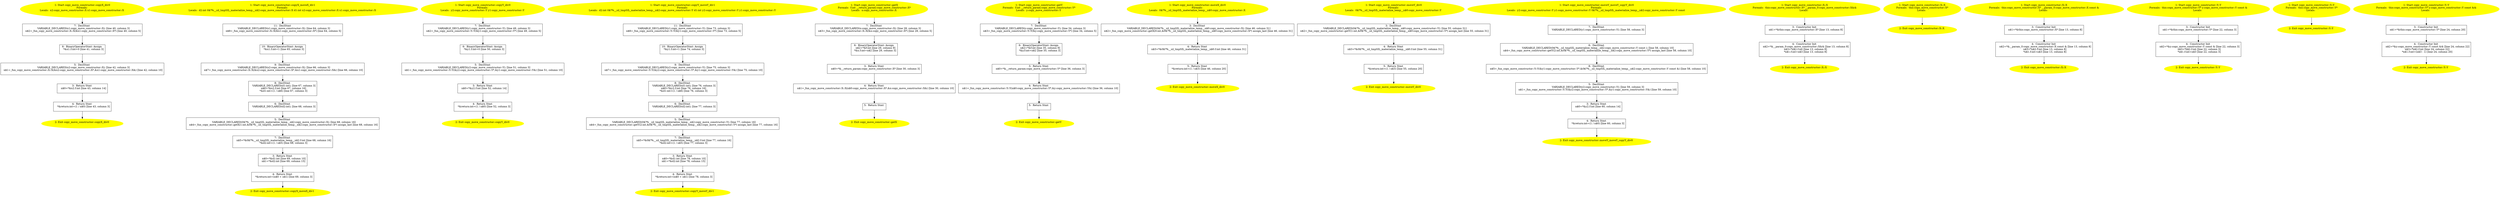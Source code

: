 /* @generated */
digraph cfg {
"copyX_div0#copy_move_constructor#7555826423954612298.1fd45599e2fc3ce471d7d474aa615bcb_1" [label="1: Start copy_move_constructor::copyX_div0\nFormals: \nLocals:  x2:copy_move_constructor::X x1:copy_move_constructor::X \n  " color=yellow style=filled]
	

	 "copyX_div0#copy_move_constructor#7555826423954612298.1fd45599e2fc3ce471d7d474aa615bcb_1" -> "copyX_div0#copy_move_constructor#7555826423954612298.1fd45599e2fc3ce471d7d474aa615bcb_7" ;
"copyX_div0#copy_move_constructor#7555826423954612298.1fd45599e2fc3ce471d7d474aa615bcb_2" [label="2: Exit copy_move_constructor::copyX_div0 \n  " color=yellow style=filled]
	

"copyX_div0#copy_move_constructor#7555826423954612298.1fd45599e2fc3ce471d7d474aa615bcb_3" [label="3:  Return Stmt \n   n$0=*&x2.f:int [line 43, column 14]\n " shape="box"]
	

	 "copyX_div0#copy_move_constructor#7555826423954612298.1fd45599e2fc3ce471d7d474aa615bcb_3" -> "copyX_div0#copy_move_constructor#7555826423954612298.1fd45599e2fc3ce471d7d474aa615bcb_4" ;
"copyX_div0#copy_move_constructor#7555826423954612298.1fd45599e2fc3ce471d7d474aa615bcb_4" [label="4:  Return Stmt \n   *&return:int=(1 / n$0) [line 43, column 3]\n " shape="box"]
	

	 "copyX_div0#copy_move_constructor#7555826423954612298.1fd45599e2fc3ce471d7d474aa615bcb_4" -> "copyX_div0#copy_move_constructor#7555826423954612298.1fd45599e2fc3ce471d7d474aa615bcb_2" ;
"copyX_div0#copy_move_constructor#7555826423954612298.1fd45599e2fc3ce471d7d474aa615bcb_5" [label="5:  DeclStmt \n   VARIABLE_DECLARED(x2:copy_move_constructor::X); [line 42, column 3]\n  n$1=_fun_copy_move_constructor::X::X(&x2:copy_move_constructor::X*,&x1:copy_move_constructor::X&) [line 42, column 10]\n " shape="box"]
	

	 "copyX_div0#copy_move_constructor#7555826423954612298.1fd45599e2fc3ce471d7d474aa615bcb_5" -> "copyX_div0#copy_move_constructor#7555826423954612298.1fd45599e2fc3ce471d7d474aa615bcb_3" ;
"copyX_div0#copy_move_constructor#7555826423954612298.1fd45599e2fc3ce471d7d474aa615bcb_6" [label="6:  BinaryOperatorStmt: Assign \n   *&x1.f:int=0 [line 41, column 3]\n " shape="box"]
	

	 "copyX_div0#copy_move_constructor#7555826423954612298.1fd45599e2fc3ce471d7d474aa615bcb_6" -> "copyX_div0#copy_move_constructor#7555826423954612298.1fd45599e2fc3ce471d7d474aa615bcb_5" ;
"copyX_div0#copy_move_constructor#7555826423954612298.1fd45599e2fc3ce471d7d474aa615bcb_7" [label="7:  DeclStmt \n   VARIABLE_DECLARED(x1:copy_move_constructor::X); [line 40, column 3]\n  n$2=_fun_copy_move_constructor::X::X(&x1:copy_move_constructor::X*) [line 40, column 5]\n " shape="box"]
	

	 "copyX_div0#copy_move_constructor#7555826423954612298.1fd45599e2fc3ce471d7d474aa615bcb_7" -> "copyX_div0#copy_move_constructor#7555826423954612298.1fd45599e2fc3ce471d7d474aa615bcb_6" ;
"copyX_moveX_div1#copy_move_constructor#6853813819184662211.00e91897e7d9fcfa93de911bba9a1399_1" [label="1: Start copy_move_constructor::copyX_moveX_div1\nFormals: \nLocals:  d2:int 0$?%__sil_tmpSIL_materialize_temp__n$2:copy_move_constructor::X d1:int x2:copy_move_constructor::X x1:copy_move_constructor::X \n  " color=yellow style=filled]
	

	 "copyX_moveX_div1#copy_move_constructor#6853813819184662211.00e91897e7d9fcfa93de911bba9a1399_1" -> "copyX_moveX_div1#copy_move_constructor#6853813819184662211.00e91897e7d9fcfa93de911bba9a1399_11" ;
"copyX_moveX_div1#copy_move_constructor#6853813819184662211.00e91897e7d9fcfa93de911bba9a1399_2" [label="2: Exit copy_move_constructor::copyX_moveX_div1 \n  " color=yellow style=filled]
	

"copyX_moveX_div1#copy_move_constructor#6853813819184662211.00e91897e7d9fcfa93de911bba9a1399_3" [label="3:  Return Stmt \n   n$0=*&d1:int [line 69, column 10]\n  n$1=*&d2:int [line 69, column 15]\n " shape="box"]
	

	 "copyX_moveX_div1#copy_move_constructor#6853813819184662211.00e91897e7d9fcfa93de911bba9a1399_3" -> "copyX_moveX_div1#copy_move_constructor#6853813819184662211.00e91897e7d9fcfa93de911bba9a1399_4" ;
"copyX_moveX_div1#copy_move_constructor#6853813819184662211.00e91897e7d9fcfa93de911bba9a1399_4" [label="4:  Return Stmt \n   *&return:int=(n$0 + n$1) [line 69, column 3]\n " shape="box"]
	

	 "copyX_moveX_div1#copy_move_constructor#6853813819184662211.00e91897e7d9fcfa93de911bba9a1399_4" -> "copyX_moveX_div1#copy_move_constructor#6853813819184662211.00e91897e7d9fcfa93de911bba9a1399_2" ;
"copyX_moveX_div1#copy_move_constructor#6853813819184662211.00e91897e7d9fcfa93de911bba9a1399_5" [label="5:  DeclStmt \n   VARIABLE_DECLARED(0$?%__sil_tmpSIL_materialize_temp__n$2:copy_move_constructor::X); [line 68, column 16]\n  n$4=_fun_copy_move_constructor::getX(1:int,&0$?%__sil_tmpSIL_materialize_temp__n$2:copy_move_constructor::X*) assign_last [line 68, column 16]\n " shape="box"]
	

	 "copyX_moveX_div1#copy_move_constructor#6853813819184662211.00e91897e7d9fcfa93de911bba9a1399_5" -> "copyX_moveX_div1#copy_move_constructor#6853813819184662211.00e91897e7d9fcfa93de911bba9a1399_7" ;
"copyX_moveX_div1#copy_move_constructor#6853813819184662211.00e91897e7d9fcfa93de911bba9a1399_6" [label="6:  DeclStmt \n   VARIABLE_DECLARED(d2:int); [line 68, column 3]\n " shape="box"]
	

	 "copyX_moveX_div1#copy_move_constructor#6853813819184662211.00e91897e7d9fcfa93de911bba9a1399_6" -> "copyX_moveX_div1#copy_move_constructor#6853813819184662211.00e91897e7d9fcfa93de911bba9a1399_5" ;
"copyX_moveX_div1#copy_move_constructor#6853813819184662211.00e91897e7d9fcfa93de911bba9a1399_7" [label="7:  DeclStmt \n   n$5=*&0$?%__sil_tmpSIL_materialize_temp__n$2.f:int [line 68, column 16]\n  *&d2:int=(1 / n$5) [line 68, column 3]\n " shape="box"]
	

	 "copyX_moveX_div1#copy_move_constructor#6853813819184662211.00e91897e7d9fcfa93de911bba9a1399_7" -> "copyX_moveX_div1#copy_move_constructor#6853813819184662211.00e91897e7d9fcfa93de911bba9a1399_3" ;
"copyX_moveX_div1#copy_move_constructor#6853813819184662211.00e91897e7d9fcfa93de911bba9a1399_8" [label="8:  DeclStmt \n   VARIABLE_DECLARED(d1:int); [line 67, column 3]\n  n$6=*&x2.f:int [line 67, column 16]\n  *&d1:int=(1 / n$6) [line 67, column 3]\n " shape="box"]
	

	 "copyX_moveX_div1#copy_move_constructor#6853813819184662211.00e91897e7d9fcfa93de911bba9a1399_8" -> "copyX_moveX_div1#copy_move_constructor#6853813819184662211.00e91897e7d9fcfa93de911bba9a1399_6" ;
"copyX_moveX_div1#copy_move_constructor#6853813819184662211.00e91897e7d9fcfa93de911bba9a1399_9" [label="9:  DeclStmt \n   VARIABLE_DECLARED(x2:copy_move_constructor::X); [line 66, column 3]\n  n$7=_fun_copy_move_constructor::X::X(&x2:copy_move_constructor::X*,&x1:copy_move_constructor::X&) [line 66, column 10]\n " shape="box"]
	

	 "copyX_moveX_div1#copy_move_constructor#6853813819184662211.00e91897e7d9fcfa93de911bba9a1399_9" -> "copyX_moveX_div1#copy_move_constructor#6853813819184662211.00e91897e7d9fcfa93de911bba9a1399_8" ;
"copyX_moveX_div1#copy_move_constructor#6853813819184662211.00e91897e7d9fcfa93de911bba9a1399_10" [label="10:  BinaryOperatorStmt: Assign \n   *&x1.f:int=1 [line 65, column 3]\n " shape="box"]
	

	 "copyX_moveX_div1#copy_move_constructor#6853813819184662211.00e91897e7d9fcfa93de911bba9a1399_10" -> "copyX_moveX_div1#copy_move_constructor#6853813819184662211.00e91897e7d9fcfa93de911bba9a1399_9" ;
"copyX_moveX_div1#copy_move_constructor#6853813819184662211.00e91897e7d9fcfa93de911bba9a1399_11" [label="11:  DeclStmt \n   VARIABLE_DECLARED(x1:copy_move_constructor::X); [line 64, column 3]\n  n$8=_fun_copy_move_constructor::X::X(&x1:copy_move_constructor::X*) [line 64, column 5]\n " shape="box"]
	

	 "copyX_moveX_div1#copy_move_constructor#6853813819184662211.00e91897e7d9fcfa93de911bba9a1399_11" -> "copyX_moveX_div1#copy_move_constructor#6853813819184662211.00e91897e7d9fcfa93de911bba9a1399_10" ;
"copyY_div0#copy_move_constructor#17079397845524781987.61211209ec1f961073f3adafcd080bfb_1" [label="1: Start copy_move_constructor::copyY_div0\nFormals: \nLocals:  y2:copy_move_constructor::Y y1:copy_move_constructor::Y \n  " color=yellow style=filled]
	

	 "copyY_div0#copy_move_constructor#17079397845524781987.61211209ec1f961073f3adafcd080bfb_1" -> "copyY_div0#copy_move_constructor#17079397845524781987.61211209ec1f961073f3adafcd080bfb_7" ;
"copyY_div0#copy_move_constructor#17079397845524781987.61211209ec1f961073f3adafcd080bfb_2" [label="2: Exit copy_move_constructor::copyY_div0 \n  " color=yellow style=filled]
	

"copyY_div0#copy_move_constructor#17079397845524781987.61211209ec1f961073f3adafcd080bfb_3" [label="3:  Return Stmt \n   n$0=*&y2.f:int [line 52, column 14]\n " shape="box"]
	

	 "copyY_div0#copy_move_constructor#17079397845524781987.61211209ec1f961073f3adafcd080bfb_3" -> "copyY_div0#copy_move_constructor#17079397845524781987.61211209ec1f961073f3adafcd080bfb_4" ;
"copyY_div0#copy_move_constructor#17079397845524781987.61211209ec1f961073f3adafcd080bfb_4" [label="4:  Return Stmt \n   *&return:int=(1 / n$0) [line 52, column 3]\n " shape="box"]
	

	 "copyY_div0#copy_move_constructor#17079397845524781987.61211209ec1f961073f3adafcd080bfb_4" -> "copyY_div0#copy_move_constructor#17079397845524781987.61211209ec1f961073f3adafcd080bfb_2" ;
"copyY_div0#copy_move_constructor#17079397845524781987.61211209ec1f961073f3adafcd080bfb_5" [label="5:  DeclStmt \n   VARIABLE_DECLARED(y2:copy_move_constructor::Y); [line 51, column 3]\n  n$1=_fun_copy_move_constructor::Y::Y(&y2:copy_move_constructor::Y*,&y1:copy_move_constructor::Y&) [line 51, column 10]\n " shape="box"]
	

	 "copyY_div0#copy_move_constructor#17079397845524781987.61211209ec1f961073f3adafcd080bfb_5" -> "copyY_div0#copy_move_constructor#17079397845524781987.61211209ec1f961073f3adafcd080bfb_3" ;
"copyY_div0#copy_move_constructor#17079397845524781987.61211209ec1f961073f3adafcd080bfb_6" [label="6:  BinaryOperatorStmt: Assign \n   *&y1.f:int=0 [line 50, column 3]\n " shape="box"]
	

	 "copyY_div0#copy_move_constructor#17079397845524781987.61211209ec1f961073f3adafcd080bfb_6" -> "copyY_div0#copy_move_constructor#17079397845524781987.61211209ec1f961073f3adafcd080bfb_5" ;
"copyY_div0#copy_move_constructor#17079397845524781987.61211209ec1f961073f3adafcd080bfb_7" [label="7:  DeclStmt \n   VARIABLE_DECLARED(y1:copy_move_constructor::Y); [line 49, column 3]\n  n$2=_fun_copy_move_constructor::Y::Y(&y1:copy_move_constructor::Y*) [line 49, column 5]\n " shape="box"]
	

	 "copyY_div0#copy_move_constructor#17079397845524781987.61211209ec1f961073f3adafcd080bfb_7" -> "copyY_div0#copy_move_constructor#17079397845524781987.61211209ec1f961073f3adafcd080bfb_6" ;
"copyY_moveY_div1#copy_move_constructor#5827233588222911615.5716e8b7acbd3ff43f18c7c5954c6565_1" [label="1: Start copy_move_constructor::copyY_moveY_div1\nFormals: \nLocals:  d2:int 0$?%__sil_tmpSIL_materialize_temp__n$2:copy_move_constructor::Y d1:int y2:copy_move_constructor::Y y1:copy_move_constructor::Y \n  " color=yellow style=filled]
	

	 "copyY_moveY_div1#copy_move_constructor#5827233588222911615.5716e8b7acbd3ff43f18c7c5954c6565_1" -> "copyY_moveY_div1#copy_move_constructor#5827233588222911615.5716e8b7acbd3ff43f18c7c5954c6565_11" ;
"copyY_moveY_div1#copy_move_constructor#5827233588222911615.5716e8b7acbd3ff43f18c7c5954c6565_2" [label="2: Exit copy_move_constructor::copyY_moveY_div1 \n  " color=yellow style=filled]
	

"copyY_moveY_div1#copy_move_constructor#5827233588222911615.5716e8b7acbd3ff43f18c7c5954c6565_3" [label="3:  Return Stmt \n   n$0=*&d1:int [line 78, column 10]\n  n$1=*&d2:int [line 78, column 15]\n " shape="box"]
	

	 "copyY_moveY_div1#copy_move_constructor#5827233588222911615.5716e8b7acbd3ff43f18c7c5954c6565_3" -> "copyY_moveY_div1#copy_move_constructor#5827233588222911615.5716e8b7acbd3ff43f18c7c5954c6565_4" ;
"copyY_moveY_div1#copy_move_constructor#5827233588222911615.5716e8b7acbd3ff43f18c7c5954c6565_4" [label="4:  Return Stmt \n   *&return:int=(n$0 + n$1) [line 78, column 3]\n " shape="box"]
	

	 "copyY_moveY_div1#copy_move_constructor#5827233588222911615.5716e8b7acbd3ff43f18c7c5954c6565_4" -> "copyY_moveY_div1#copy_move_constructor#5827233588222911615.5716e8b7acbd3ff43f18c7c5954c6565_2" ;
"copyY_moveY_div1#copy_move_constructor#5827233588222911615.5716e8b7acbd3ff43f18c7c5954c6565_5" [label="5:  DeclStmt \n   VARIABLE_DECLARED(0$?%__sil_tmpSIL_materialize_temp__n$2:copy_move_constructor::Y); [line 77, column 16]\n  n$4=_fun_copy_move_constructor::getY(2:int,&0$?%__sil_tmpSIL_materialize_temp__n$2:copy_move_constructor::Y*) assign_last [line 77, column 16]\n " shape="box"]
	

	 "copyY_moveY_div1#copy_move_constructor#5827233588222911615.5716e8b7acbd3ff43f18c7c5954c6565_5" -> "copyY_moveY_div1#copy_move_constructor#5827233588222911615.5716e8b7acbd3ff43f18c7c5954c6565_7" ;
"copyY_moveY_div1#copy_move_constructor#5827233588222911615.5716e8b7acbd3ff43f18c7c5954c6565_6" [label="6:  DeclStmt \n   VARIABLE_DECLARED(d2:int); [line 77, column 3]\n " shape="box"]
	

	 "copyY_moveY_div1#copy_move_constructor#5827233588222911615.5716e8b7acbd3ff43f18c7c5954c6565_6" -> "copyY_moveY_div1#copy_move_constructor#5827233588222911615.5716e8b7acbd3ff43f18c7c5954c6565_5" ;
"copyY_moveY_div1#copy_move_constructor#5827233588222911615.5716e8b7acbd3ff43f18c7c5954c6565_7" [label="7:  DeclStmt \n   n$5=*&0$?%__sil_tmpSIL_materialize_temp__n$2.f:int [line 77, column 16]\n  *&d2:int=(1 / n$5) [line 77, column 3]\n " shape="box"]
	

	 "copyY_moveY_div1#copy_move_constructor#5827233588222911615.5716e8b7acbd3ff43f18c7c5954c6565_7" -> "copyY_moveY_div1#copy_move_constructor#5827233588222911615.5716e8b7acbd3ff43f18c7c5954c6565_3" ;
"copyY_moveY_div1#copy_move_constructor#5827233588222911615.5716e8b7acbd3ff43f18c7c5954c6565_8" [label="8:  DeclStmt \n   VARIABLE_DECLARED(d1:int); [line 76, column 3]\n  n$6=*&y2.f:int [line 76, column 16]\n  *&d1:int=(1 / n$6) [line 76, column 3]\n " shape="box"]
	

	 "copyY_moveY_div1#copy_move_constructor#5827233588222911615.5716e8b7acbd3ff43f18c7c5954c6565_8" -> "copyY_moveY_div1#copy_move_constructor#5827233588222911615.5716e8b7acbd3ff43f18c7c5954c6565_6" ;
"copyY_moveY_div1#copy_move_constructor#5827233588222911615.5716e8b7acbd3ff43f18c7c5954c6565_9" [label="9:  DeclStmt \n   VARIABLE_DECLARED(y2:copy_move_constructor::Y); [line 75, column 3]\n  n$7=_fun_copy_move_constructor::Y::Y(&y2:copy_move_constructor::Y*,&y1:copy_move_constructor::Y&) [line 75, column 10]\n " shape="box"]
	

	 "copyY_moveY_div1#copy_move_constructor#5827233588222911615.5716e8b7acbd3ff43f18c7c5954c6565_9" -> "copyY_moveY_div1#copy_move_constructor#5827233588222911615.5716e8b7acbd3ff43f18c7c5954c6565_8" ;
"copyY_moveY_div1#copy_move_constructor#5827233588222911615.5716e8b7acbd3ff43f18c7c5954c6565_10" [label="10:  BinaryOperatorStmt: Assign \n   *&y1.f:int=1 [line 74, column 3]\n " shape="box"]
	

	 "copyY_moveY_div1#copy_move_constructor#5827233588222911615.5716e8b7acbd3ff43f18c7c5954c6565_10" -> "copyY_moveY_div1#copy_move_constructor#5827233588222911615.5716e8b7acbd3ff43f18c7c5954c6565_9" ;
"copyY_moveY_div1#copy_move_constructor#5827233588222911615.5716e8b7acbd3ff43f18c7c5954c6565_11" [label="11:  DeclStmt \n   VARIABLE_DECLARED(y1:copy_move_constructor::Y); [line 73, column 3]\n  n$8=_fun_copy_move_constructor::Y::Y(&y1:copy_move_constructor::Y*) [line 73, column 5]\n " shape="box"]
	

	 "copyY_moveY_div1#copy_move_constructor#5827233588222911615.5716e8b7acbd3ff43f18c7c5954c6565_11" -> "copyY_moveY_div1#copy_move_constructor#5827233588222911615.5716e8b7acbd3ff43f18c7c5954c6565_10" ;
"getX#copy_move_constructor(class copy_move_constructor::X)#2211685783611424509.3ed1bf77442fb4e47b3afdd1dd669b7a_1" [label="1: Start copy_move_constructor::getX\nFormals:  f:int __return_param:copy_move_constructor::X*\nLocals:  x:copy_move_constructor::X \n  " color=yellow style=filled]
	

	 "getX#copy_move_constructor(class copy_move_constructor::X)#2211685783611424509.3ed1bf77442fb4e47b3afdd1dd669b7a_1" -> "getX#copy_move_constructor(class copy_move_constructor::X)#2211685783611424509.3ed1bf77442fb4e47b3afdd1dd669b7a_7" ;
"getX#copy_move_constructor(class copy_move_constructor::X)#2211685783611424509.3ed1bf77442fb4e47b3afdd1dd669b7a_2" [label="2: Exit copy_move_constructor::getX \n  " color=yellow style=filled]
	

"getX#copy_move_constructor(class copy_move_constructor::X)#2211685783611424509.3ed1bf77442fb4e47b3afdd1dd669b7a_3" [label="3:  Return Stmt \n   n$0=*&__return_param:copy_move_constructor::X* [line 30, column 3]\n " shape="box"]
	

	 "getX#copy_move_constructor(class copy_move_constructor::X)#2211685783611424509.3ed1bf77442fb4e47b3afdd1dd669b7a_3" -> "getX#copy_move_constructor(class copy_move_constructor::X)#2211685783611424509.3ed1bf77442fb4e47b3afdd1dd669b7a_4" ;
"getX#copy_move_constructor(class copy_move_constructor::X)#2211685783611424509.3ed1bf77442fb4e47b3afdd1dd669b7a_4" [label="4:  Return Stmt \n   n$1=_fun_copy_move_constructor::X::X(n$0:copy_move_constructor::X*,&x:copy_move_constructor::X&) [line 30, column 10]\n " shape="box"]
	

	 "getX#copy_move_constructor(class copy_move_constructor::X)#2211685783611424509.3ed1bf77442fb4e47b3afdd1dd669b7a_4" -> "getX#copy_move_constructor(class copy_move_constructor::X)#2211685783611424509.3ed1bf77442fb4e47b3afdd1dd669b7a_5" ;
"getX#copy_move_constructor(class copy_move_constructor::X)#2211685783611424509.3ed1bf77442fb4e47b3afdd1dd669b7a_5" [label="5:  Return Stmt \n  " shape="box"]
	

	 "getX#copy_move_constructor(class copy_move_constructor::X)#2211685783611424509.3ed1bf77442fb4e47b3afdd1dd669b7a_5" -> "getX#copy_move_constructor(class copy_move_constructor::X)#2211685783611424509.3ed1bf77442fb4e47b3afdd1dd669b7a_2" ;
"getX#copy_move_constructor(class copy_move_constructor::X)#2211685783611424509.3ed1bf77442fb4e47b3afdd1dd669b7a_6" [label="6:  BinaryOperatorStmt: Assign \n   n$2=*&f:int [line 29, column 9]\n  *&x.f:int=n$2 [line 29, column 3]\n " shape="box"]
	

	 "getX#copy_move_constructor(class copy_move_constructor::X)#2211685783611424509.3ed1bf77442fb4e47b3afdd1dd669b7a_6" -> "getX#copy_move_constructor(class copy_move_constructor::X)#2211685783611424509.3ed1bf77442fb4e47b3afdd1dd669b7a_3" ;
"getX#copy_move_constructor(class copy_move_constructor::X)#2211685783611424509.3ed1bf77442fb4e47b3afdd1dd669b7a_7" [label="7:  DeclStmt \n   VARIABLE_DECLARED(x:copy_move_constructor::X); [line 28, column 3]\n  n$3=_fun_copy_move_constructor::X::X(&x:copy_move_constructor::X*) [line 28, column 5]\n " shape="box"]
	

	 "getX#copy_move_constructor(class copy_move_constructor::X)#2211685783611424509.3ed1bf77442fb4e47b3afdd1dd669b7a_7" -> "getX#copy_move_constructor(class copy_move_constructor::X)#2211685783611424509.3ed1bf77442fb4e47b3afdd1dd669b7a_6" ;
"getY#copy_move_constructor(class copy_move_constructor::Y)#1712013823822590270.ad9dd85c67bb69fcd76f4c34bc426f28_1" [label="1: Start copy_move_constructor::getY\nFormals:  f:int __return_param:copy_move_constructor::Y*\nLocals:  y:copy_move_constructor::Y \n  " color=yellow style=filled]
	

	 "getY#copy_move_constructor(class copy_move_constructor::Y)#1712013823822590270.ad9dd85c67bb69fcd76f4c34bc426f28_1" -> "getY#copy_move_constructor(class copy_move_constructor::Y)#1712013823822590270.ad9dd85c67bb69fcd76f4c34bc426f28_7" ;
"getY#copy_move_constructor(class copy_move_constructor::Y)#1712013823822590270.ad9dd85c67bb69fcd76f4c34bc426f28_2" [label="2: Exit copy_move_constructor::getY \n  " color=yellow style=filled]
	

"getY#copy_move_constructor(class copy_move_constructor::Y)#1712013823822590270.ad9dd85c67bb69fcd76f4c34bc426f28_3" [label="3:  Return Stmt \n   n$0=*&__return_param:copy_move_constructor::Y* [line 36, column 3]\n " shape="box"]
	

	 "getY#copy_move_constructor(class copy_move_constructor::Y)#1712013823822590270.ad9dd85c67bb69fcd76f4c34bc426f28_3" -> "getY#copy_move_constructor(class copy_move_constructor::Y)#1712013823822590270.ad9dd85c67bb69fcd76f4c34bc426f28_4" ;
"getY#copy_move_constructor(class copy_move_constructor::Y)#1712013823822590270.ad9dd85c67bb69fcd76f4c34bc426f28_4" [label="4:  Return Stmt \n   n$1=_fun_copy_move_constructor::Y::Y(n$0:copy_move_constructor::Y*,&y:copy_move_constructor::Y&) [line 36, column 10]\n " shape="box"]
	

	 "getY#copy_move_constructor(class copy_move_constructor::Y)#1712013823822590270.ad9dd85c67bb69fcd76f4c34bc426f28_4" -> "getY#copy_move_constructor(class copy_move_constructor::Y)#1712013823822590270.ad9dd85c67bb69fcd76f4c34bc426f28_5" ;
"getY#copy_move_constructor(class copy_move_constructor::Y)#1712013823822590270.ad9dd85c67bb69fcd76f4c34bc426f28_5" [label="5:  Return Stmt \n  " shape="box"]
	

	 "getY#copy_move_constructor(class copy_move_constructor::Y)#1712013823822590270.ad9dd85c67bb69fcd76f4c34bc426f28_5" -> "getY#copy_move_constructor(class copy_move_constructor::Y)#1712013823822590270.ad9dd85c67bb69fcd76f4c34bc426f28_2" ;
"getY#copy_move_constructor(class copy_move_constructor::Y)#1712013823822590270.ad9dd85c67bb69fcd76f4c34bc426f28_6" [label="6:  BinaryOperatorStmt: Assign \n   n$2=*&f:int [line 35, column 9]\n  *&y.f:int=n$2 [line 35, column 3]\n " shape="box"]
	

	 "getY#copy_move_constructor(class copy_move_constructor::Y)#1712013823822590270.ad9dd85c67bb69fcd76f4c34bc426f28_6" -> "getY#copy_move_constructor(class copy_move_constructor::Y)#1712013823822590270.ad9dd85c67bb69fcd76f4c34bc426f28_3" ;
"getY#copy_move_constructor(class copy_move_constructor::Y)#1712013823822590270.ad9dd85c67bb69fcd76f4c34bc426f28_7" [label="7:  DeclStmt \n   VARIABLE_DECLARED(y:copy_move_constructor::Y); [line 34, column 3]\n  n$3=_fun_copy_move_constructor::Y::Y(&y:copy_move_constructor::Y*) [line 34, column 5]\n " shape="box"]
	

	 "getY#copy_move_constructor(class copy_move_constructor::Y)#1712013823822590270.ad9dd85c67bb69fcd76f4c34bc426f28_7" -> "getY#copy_move_constructor(class copy_move_constructor::Y)#1712013823822590270.ad9dd85c67bb69fcd76f4c34bc426f28_6" ;
"moveX_div0#copy_move_constructor#2229557375196326562.f23c95e594ab41ba50090dccb989c3e3_1" [label="1: Start copy_move_constructor::moveX_div0\nFormals: \nLocals:  0$?%__sil_tmpSIL_materialize_temp__n$0:copy_move_constructor::X \n  " color=yellow style=filled]
	

	 "moveX_div0#copy_move_constructor#2229557375196326562.f23c95e594ab41ba50090dccb989c3e3_1" -> "moveX_div0#copy_move_constructor#2229557375196326562.f23c95e594ab41ba50090dccb989c3e3_3" ;
"moveX_div0#copy_move_constructor#2229557375196326562.f23c95e594ab41ba50090dccb989c3e3_2" [label="2: Exit copy_move_constructor::moveX_div0 \n  " color=yellow style=filled]
	

"moveX_div0#copy_move_constructor#2229557375196326562.f23c95e594ab41ba50090dccb989c3e3_3" [label="3:  DeclStmt \n   VARIABLE_DECLARED(0$?%__sil_tmpSIL_materialize_temp__n$0:copy_move_constructor::X); [line 46, column 31]\n  n$2=_fun_copy_move_constructor::getX(0:int,&0$?%__sil_tmpSIL_materialize_temp__n$0:copy_move_constructor::X*) assign_last [line 46, column 31]\n " shape="box"]
	

	 "moveX_div0#copy_move_constructor#2229557375196326562.f23c95e594ab41ba50090dccb989c3e3_3" -> "moveX_div0#copy_move_constructor#2229557375196326562.f23c95e594ab41ba50090dccb989c3e3_4" ;
"moveX_div0#copy_move_constructor#2229557375196326562.f23c95e594ab41ba50090dccb989c3e3_4" [label="4:  Return Stmt \n   n$3=*&0$?%__sil_tmpSIL_materialize_temp__n$0.f:int [line 46, column 31]\n " shape="box"]
	

	 "moveX_div0#copy_move_constructor#2229557375196326562.f23c95e594ab41ba50090dccb989c3e3_4" -> "moveX_div0#copy_move_constructor#2229557375196326562.f23c95e594ab41ba50090dccb989c3e3_5" ;
"moveX_div0#copy_move_constructor#2229557375196326562.f23c95e594ab41ba50090dccb989c3e3_5" [label="5:  Return Stmt \n   *&return:int=(1 / n$3) [line 46, column 20]\n " shape="box"]
	

	 "moveX_div0#copy_move_constructor#2229557375196326562.f23c95e594ab41ba50090dccb989c3e3_5" -> "moveX_div0#copy_move_constructor#2229557375196326562.f23c95e594ab41ba50090dccb989c3e3_2" ;
"moveY_div0#copy_move_constructor#15307842160732522395.eee7693240d3ce27d5c30f34d771cb57_1" [label="1: Start copy_move_constructor::moveY_div0\nFormals: \nLocals:  0$?%__sil_tmpSIL_materialize_temp__n$0:copy_move_constructor::Y \n  " color=yellow style=filled]
	

	 "moveY_div0#copy_move_constructor#15307842160732522395.eee7693240d3ce27d5c30f34d771cb57_1" -> "moveY_div0#copy_move_constructor#15307842160732522395.eee7693240d3ce27d5c30f34d771cb57_3" ;
"moveY_div0#copy_move_constructor#15307842160732522395.eee7693240d3ce27d5c30f34d771cb57_2" [label="2: Exit copy_move_constructor::moveY_div0 \n  " color=yellow style=filled]
	

"moveY_div0#copy_move_constructor#15307842160732522395.eee7693240d3ce27d5c30f34d771cb57_3" [label="3:  DeclStmt \n   VARIABLE_DECLARED(0$?%__sil_tmpSIL_materialize_temp__n$0:copy_move_constructor::Y); [line 55, column 31]\n  n$2=_fun_copy_move_constructor::getY(1:int,&0$?%__sil_tmpSIL_materialize_temp__n$0:copy_move_constructor::Y*) assign_last [line 55, column 31]\n " shape="box"]
	

	 "moveY_div0#copy_move_constructor#15307842160732522395.eee7693240d3ce27d5c30f34d771cb57_3" -> "moveY_div0#copy_move_constructor#15307842160732522395.eee7693240d3ce27d5c30f34d771cb57_4" ;
"moveY_div0#copy_move_constructor#15307842160732522395.eee7693240d3ce27d5c30f34d771cb57_4" [label="4:  Return Stmt \n   n$3=*&0$?%__sil_tmpSIL_materialize_temp__n$0.f:int [line 55, column 31]\n " shape="box"]
	

	 "moveY_div0#copy_move_constructor#15307842160732522395.eee7693240d3ce27d5c30f34d771cb57_4" -> "moveY_div0#copy_move_constructor#15307842160732522395.eee7693240d3ce27d5c30f34d771cb57_5" ;
"moveY_div0#copy_move_constructor#15307842160732522395.eee7693240d3ce27d5c30f34d771cb57_5" [label="5:  Return Stmt \n   *&return:int=(1 / n$3) [line 55, column 20]\n " shape="box"]
	

	 "moveY_div0#copy_move_constructor#15307842160732522395.eee7693240d3ce27d5c30f34d771cb57_5" -> "moveY_div0#copy_move_constructor#15307842160732522395.eee7693240d3ce27d5c30f34d771cb57_2" ;
"moveY_moveY_copyY_div0#copy_move_constructor#11319351724516006746.d5d5d96d98dcf1c634b647be30001d2e_1" [label="1: Start copy_move_constructor::moveY_moveY_copyY_div0\nFormals: \nLocals:  y2:copy_move_constructor::Y y1:copy_move_constructor::Y 0$?%__sil_tmpSIL_materialize_temp__n$2:copy_move_constructor::Y const  \n  " color=yellow style=filled]
	

	 "moveY_moveY_copyY_div0#copy_move_constructor#11319351724516006746.d5d5d96d98dcf1c634b647be30001d2e_1" -> "moveY_moveY_copyY_div0#copy_move_constructor#11319351724516006746.d5d5d96d98dcf1c634b647be30001d2e_7" ;
"moveY_moveY_copyY_div0#copy_move_constructor#11319351724516006746.d5d5d96d98dcf1c634b647be30001d2e_2" [label="2: Exit copy_move_constructor::moveY_moveY_copyY_div0 \n  " color=yellow style=filled]
	

"moveY_moveY_copyY_div0#copy_move_constructor#11319351724516006746.d5d5d96d98dcf1c634b647be30001d2e_3" [label="3:  Return Stmt \n   n$0=*&y2.f:int [line 60, column 14]\n " shape="box"]
	

	 "moveY_moveY_copyY_div0#copy_move_constructor#11319351724516006746.d5d5d96d98dcf1c634b647be30001d2e_3" -> "moveY_moveY_copyY_div0#copy_move_constructor#11319351724516006746.d5d5d96d98dcf1c634b647be30001d2e_4" ;
"moveY_moveY_copyY_div0#copy_move_constructor#11319351724516006746.d5d5d96d98dcf1c634b647be30001d2e_4" [label="4:  Return Stmt \n   *&return:int=(1 / n$0) [line 60, column 3]\n " shape="box"]
	

	 "moveY_moveY_copyY_div0#copy_move_constructor#11319351724516006746.d5d5d96d98dcf1c634b647be30001d2e_4" -> "moveY_moveY_copyY_div0#copy_move_constructor#11319351724516006746.d5d5d96d98dcf1c634b647be30001d2e_2" ;
"moveY_moveY_copyY_div0#copy_move_constructor#11319351724516006746.d5d5d96d98dcf1c634b647be30001d2e_5" [label="5:  DeclStmt \n   VARIABLE_DECLARED(y2:copy_move_constructor::Y); [line 59, column 3]\n  n$1=_fun_copy_move_constructor::Y::Y(&y2:copy_move_constructor::Y*,&y1:copy_move_constructor::Y&) [line 59, column 10]\n " shape="box"]
	

	 "moveY_moveY_copyY_div0#copy_move_constructor#11319351724516006746.d5d5d96d98dcf1c634b647be30001d2e_5" -> "moveY_moveY_copyY_div0#copy_move_constructor#11319351724516006746.d5d5d96d98dcf1c634b647be30001d2e_3" ;
"moveY_moveY_copyY_div0#copy_move_constructor#11319351724516006746.d5d5d96d98dcf1c634b647be30001d2e_6" [label="6:  DeclStmt \n   VARIABLE_DECLARED(0$?%__sil_tmpSIL_materialize_temp__n$2:copy_move_constructor::Y const ); [line 58, column 10]\n  n$4=_fun_copy_move_constructor::getY(2:int,&0$?%__sil_tmpSIL_materialize_temp__n$2:copy_move_constructor::Y*) assign_last [line 58, column 10]\n " shape="box"]
	

	 "moveY_moveY_copyY_div0#copy_move_constructor#11319351724516006746.d5d5d96d98dcf1c634b647be30001d2e_6" -> "moveY_moveY_copyY_div0#copy_move_constructor#11319351724516006746.d5d5d96d98dcf1c634b647be30001d2e_8" ;
"moveY_moveY_copyY_div0#copy_move_constructor#11319351724516006746.d5d5d96d98dcf1c634b647be30001d2e_7" [label="7:  DeclStmt \n   VARIABLE_DECLARED(y1:copy_move_constructor::Y); [line 58, column 3]\n " shape="box"]
	

	 "moveY_moveY_copyY_div0#copy_move_constructor#11319351724516006746.d5d5d96d98dcf1c634b647be30001d2e_7" -> "moveY_moveY_copyY_div0#copy_move_constructor#11319351724516006746.d5d5d96d98dcf1c634b647be30001d2e_6" ;
"moveY_moveY_copyY_div0#copy_move_constructor#11319351724516006746.d5d5d96d98dcf1c634b647be30001d2e_8" [label="8:  DeclStmt \n   n$5=_fun_copy_move_constructor::Y::Y(&y1:copy_move_constructor::Y*,&0$?%__sil_tmpSIL_materialize_temp__n$2:copy_move_constructor::Y const &) [line 58, column 10]\n " shape="box"]
	

	 "moveY_moveY_copyY_div0#copy_move_constructor#11319351724516006746.d5d5d96d98dcf1c634b647be30001d2e_8" -> "moveY_moveY_copyY_div0#copy_move_constructor#11319351724516006746.d5d5d96d98dcf1c634b647be30001d2e_5" ;
"X#X#copy_move_constructor#{11779436833146999139}.6ed40f8be6eab1bc8b2be6959217973d_1" [label="1: Start copy_move_constructor::X::X\nFormals:  this:copy_move_constructor::X* __param_0:copy_move_constructor::X&&\nLocals:  \n  " color=yellow style=filled]
	

	 "X#X#copy_move_constructor#{11779436833146999139}.6ed40f8be6eab1bc8b2be6959217973d_1" -> "X#X#copy_move_constructor#{11779436833146999139}.6ed40f8be6eab1bc8b2be6959217973d_3" ;
"X#X#copy_move_constructor#{11779436833146999139}.6ed40f8be6eab1bc8b2be6959217973d_2" [label="2: Exit copy_move_constructor::X::X \n  " color=yellow style=filled]
	

"X#X#copy_move_constructor#{11779436833146999139}.6ed40f8be6eab1bc8b2be6959217973d_3" [label="3:  Constructor Init \n   n$1=*&this:copy_move_constructor::X* [line 13, column 8]\n " shape="box"]
	

	 "X#X#copy_move_constructor#{11779436833146999139}.6ed40f8be6eab1bc8b2be6959217973d_3" -> "X#X#copy_move_constructor#{11779436833146999139}.6ed40f8be6eab1bc8b2be6959217973d_4" ;
"X#X#copy_move_constructor#{11779436833146999139}.6ed40f8be6eab1bc8b2be6959217973d_4" [label="4:  Constructor Init \n   n$2=*&__param_0:copy_move_constructor::X&& [line 13, column 8]\n  n$3=*n$2.f:int [line 13, column 8]\n  *n$1.f:int=n$3 [line 13, column 8]\n " shape="box"]
	

	 "X#X#copy_move_constructor#{11779436833146999139}.6ed40f8be6eab1bc8b2be6959217973d_4" -> "X#X#copy_move_constructor#{11779436833146999139}.6ed40f8be6eab1bc8b2be6959217973d_2" ;
"X#X#copy_move_constructor#{12839121633442836962}.1116c82b0711f545c843920f0e2f3f85_1" [label="1: Start copy_move_constructor::X::X\nFormals:  this:copy_move_constructor::X*\nLocals:  \n  " color=yellow style=filled]
	

	 "X#X#copy_move_constructor#{12839121633442836962}.1116c82b0711f545c843920f0e2f3f85_1" -> "X#X#copy_move_constructor#{12839121633442836962}.1116c82b0711f545c843920f0e2f3f85_2" ;
"X#X#copy_move_constructor#{12839121633442836962}.1116c82b0711f545c843920f0e2f3f85_2" [label="2: Exit copy_move_constructor::X::X \n  " color=yellow style=filled]
	

"X#X#copy_move_constructor#{9902755543253181921}.681455104a2453a8142ede18908404e0_1" [label="1: Start copy_move_constructor::X::X\nFormals:  this:copy_move_constructor::X* __param_0:copy_move_constructor::X const &\nLocals:  \n  " color=yellow style=filled]
	

	 "X#X#copy_move_constructor#{9902755543253181921}.681455104a2453a8142ede18908404e0_1" -> "X#X#copy_move_constructor#{9902755543253181921}.681455104a2453a8142ede18908404e0_3" ;
"X#X#copy_move_constructor#{9902755543253181921}.681455104a2453a8142ede18908404e0_2" [label="2: Exit copy_move_constructor::X::X \n  " color=yellow style=filled]
	

"X#X#copy_move_constructor#{9902755543253181921}.681455104a2453a8142ede18908404e0_3" [label="3:  Constructor Init \n   n$1=*&this:copy_move_constructor::X* [line 13, column 8]\n " shape="box"]
	

	 "X#X#copy_move_constructor#{9902755543253181921}.681455104a2453a8142ede18908404e0_3" -> "X#X#copy_move_constructor#{9902755543253181921}.681455104a2453a8142ede18908404e0_4" ;
"X#X#copy_move_constructor#{9902755543253181921}.681455104a2453a8142ede18908404e0_4" [label="4:  Constructor Init \n   n$2=*&__param_0:copy_move_constructor::X const & [line 13, column 8]\n  n$3=*n$2.f:int [line 13, column 8]\n  *n$1.f:int=n$3 [line 13, column 8]\n " shape="box"]
	

	 "X#X#copy_move_constructor#{9902755543253181921}.681455104a2453a8142ede18908404e0_4" -> "X#X#copy_move_constructor#{9902755543253181921}.681455104a2453a8142ede18908404e0_2" ;
"Y#Y#copy_move_constructor#{13891707530704658482}.7904d6bb31512c6cdf7d31acaa998489_1" [label="1: Start copy_move_constructor::Y::Y\nFormals:  this:copy_move_constructor::Y* y:copy_move_constructor::Y const &\nLocals:  \n  " color=yellow style=filled]
	

	 "Y#Y#copy_move_constructor#{13891707530704658482}.7904d6bb31512c6cdf7d31acaa998489_1" -> "Y#Y#copy_move_constructor#{13891707530704658482}.7904d6bb31512c6cdf7d31acaa998489_3" ;
"Y#Y#copy_move_constructor#{13891707530704658482}.7904d6bb31512c6cdf7d31acaa998489_2" [label="2: Exit copy_move_constructor::Y::Y \n  " color=yellow style=filled]
	

"Y#Y#copy_move_constructor#{13891707530704658482}.7904d6bb31512c6cdf7d31acaa998489_3" [label="3:  Constructor Init \n   n$1=*&this:copy_move_constructor::Y* [line 22, column 3]\n " shape="box"]
	

	 "Y#Y#copy_move_constructor#{13891707530704658482}.7904d6bb31512c6cdf7d31acaa998489_3" -> "Y#Y#copy_move_constructor#{13891707530704658482}.7904d6bb31512c6cdf7d31acaa998489_4" ;
"Y#Y#copy_move_constructor#{13891707530704658482}.7904d6bb31512c6cdf7d31acaa998489_4" [label="4:  Constructor Init \n   n$2=*&y:copy_move_constructor::Y const & [line 22, column 3]\n  n$3=*n$2.f:int [line 22, column 3]\n  *n$1.f:int=n$3 [line 22, column 3]\n " shape="box"]
	

	 "Y#Y#copy_move_constructor#{13891707530704658482}.7904d6bb31512c6cdf7d31acaa998489_4" -> "Y#Y#copy_move_constructor#{13891707530704658482}.7904d6bb31512c6cdf7d31acaa998489_2" ;
"Y#Y#copy_move_constructor#{1655253079210153473}.d07764a8af75926672fb5a32dd8dc7ea_1" [label="1: Start copy_move_constructor::Y::Y\nFormals:  this:copy_move_constructor::Y*\nLocals:  \n  " color=yellow style=filled]
	

	 "Y#Y#copy_move_constructor#{1655253079210153473}.d07764a8af75926672fb5a32dd8dc7ea_1" -> "Y#Y#copy_move_constructor#{1655253079210153473}.d07764a8af75926672fb5a32dd8dc7ea_2" ;
"Y#Y#copy_move_constructor#{1655253079210153473}.d07764a8af75926672fb5a32dd8dc7ea_2" [label="2: Exit copy_move_constructor::Y::Y \n  " color=yellow style=filled]
	

"Y#Y#copy_move_constructor#{18239234573116449841}.cef7f0339ba010d7b6444a5ef7ffec3c_1" [label="1: Start copy_move_constructor::Y::Y\nFormals:  this:copy_move_constructor::Y* y:copy_move_constructor::Y const &&\nLocals:  \n  " color=yellow style=filled]
	

	 "Y#Y#copy_move_constructor#{18239234573116449841}.cef7f0339ba010d7b6444a5ef7ffec3c_1" -> "Y#Y#copy_move_constructor#{18239234573116449841}.cef7f0339ba010d7b6444a5ef7ffec3c_3" ;
"Y#Y#copy_move_constructor#{18239234573116449841}.cef7f0339ba010d7b6444a5ef7ffec3c_2" [label="2: Exit copy_move_constructor::Y::Y \n  " color=yellow style=filled]
	

"Y#Y#copy_move_constructor#{18239234573116449841}.cef7f0339ba010d7b6444a5ef7ffec3c_3" [label="3:  Constructor Init \n   n$1=*&this:copy_move_constructor::Y* [line 24, column 20]\n " shape="box"]
	

	 "Y#Y#copy_move_constructor#{18239234573116449841}.cef7f0339ba010d7b6444a5ef7ffec3c_3" -> "Y#Y#copy_move_constructor#{18239234573116449841}.cef7f0339ba010d7b6444a5ef7ffec3c_4" ;
"Y#Y#copy_move_constructor#{18239234573116449841}.cef7f0339ba010d7b6444a5ef7ffec3c_4" [label="4:  Constructor Init \n   n$2=*&y:copy_move_constructor::Y const && [line 24, column 22]\n  n$3=*n$2.f:int [line 24, column 22]\n  *n$1.f:int=(n$3 - 1) [line 24, column 20]\n " shape="box"]
	

	 "Y#Y#copy_move_constructor#{18239234573116449841}.cef7f0339ba010d7b6444a5ef7ffec3c_4" -> "Y#Y#copy_move_constructor#{18239234573116449841}.cef7f0339ba010d7b6444a5ef7ffec3c_2" ;
}
